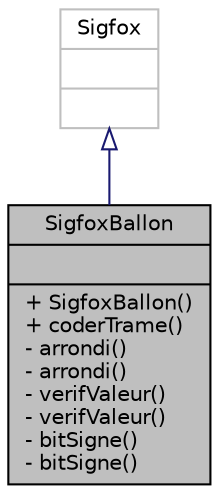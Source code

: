 digraph "SigfoxBallon"
{
  edge [fontname="Helvetica",fontsize="10",labelfontname="Helvetica",labelfontsize="10"];
  node [fontname="Helvetica",fontsize="10",shape=record];
  Node0 [label="{SigfoxBallon\n||+ SigfoxBallon()\l+ coderTrame()\l- arrondi()\l- arrondi()\l- verifValeur()\l- verifValeur()\l- bitSigne()\l- bitSigne()\l}",height=0.2,width=0.4,color="black", fillcolor="grey75", style="filled", fontcolor="black"];
  Node1 -> Node0 [dir="back",color="midnightblue",fontsize="10",style="solid",arrowtail="onormal",fontname="Helvetica"];
  Node1 [label="{Sigfox\n||}",height=0.2,width=0.4,color="grey75", fillcolor="white", style="filled"];
}
